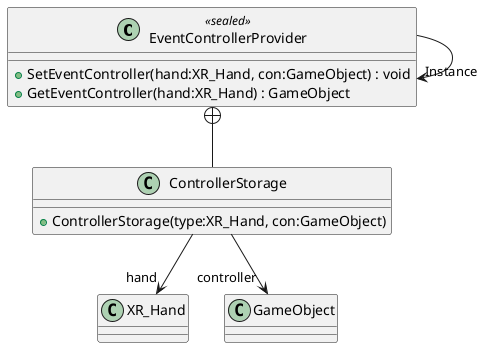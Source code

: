 @startuml
class EventControllerProvider <<sealed>> {
    + SetEventController(hand:XR_Hand, con:GameObject) : void
    + GetEventController(hand:XR_Hand) : GameObject
}
class ControllerStorage {
    + ControllerStorage(type:XR_Hand, con:GameObject)
}
EventControllerProvider --> "Instance" EventControllerProvider
EventControllerProvider +-- ControllerStorage
ControllerStorage --> "hand" XR_Hand
ControllerStorage --> "controller" GameObject
@enduml
